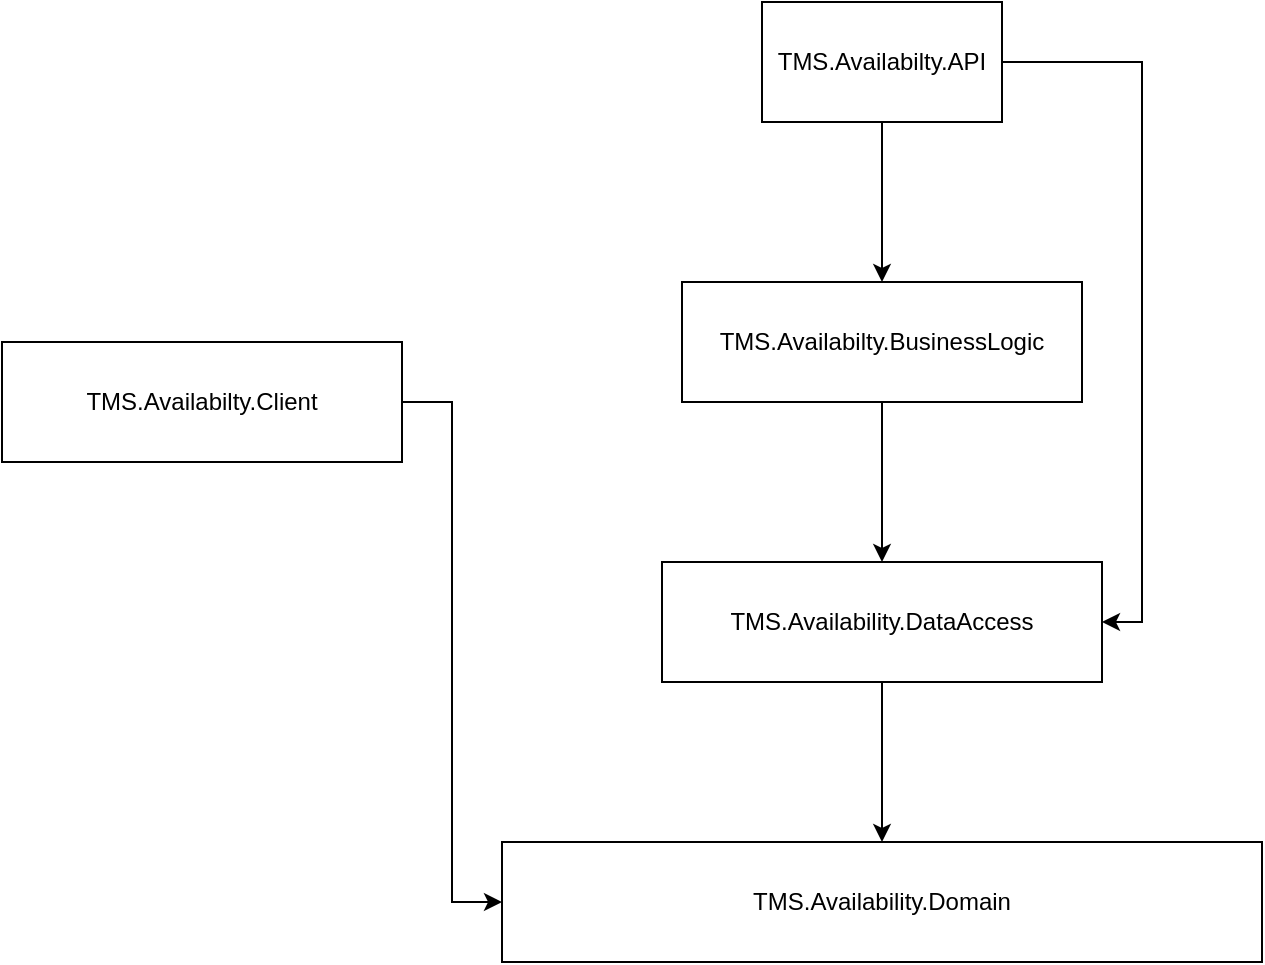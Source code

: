 <mxfile version="20.1.2" type="github">
  <diagram id="6yphp8aoA7_XfXcChLZt" name="Page-1">
    <mxGraphModel dx="1422" dy="754" grid="1" gridSize="10" guides="1" tooltips="1" connect="1" arrows="1" fold="1" page="1" pageScale="1" pageWidth="850" pageHeight="1100" math="0" shadow="0">
      <root>
        <mxCell id="0" />
        <mxCell id="1" parent="0" />
        <mxCell id="TMj-AL9TwiqXuO-eU-_D-4" value="" style="edgeStyle=orthogonalEdgeStyle;rounded=0;orthogonalLoop=1;jettySize=auto;html=1;" edge="1" parent="1" source="TMj-AL9TwiqXuO-eU-_D-2" target="TMj-AL9TwiqXuO-eU-_D-3">
          <mxGeometry relative="1" as="geometry" />
        </mxCell>
        <mxCell id="TMj-AL9TwiqXuO-eU-_D-13" style="edgeStyle=orthogonalEdgeStyle;rounded=0;orthogonalLoop=1;jettySize=auto;html=1;entryX=1;entryY=0.5;entryDx=0;entryDy=0;" edge="1" parent="1" source="TMj-AL9TwiqXuO-eU-_D-2" target="TMj-AL9TwiqXuO-eU-_D-5">
          <mxGeometry relative="1" as="geometry">
            <Array as="points">
              <mxPoint x="690" y="100" />
              <mxPoint x="690" y="380" />
            </Array>
          </mxGeometry>
        </mxCell>
        <mxCell id="TMj-AL9TwiqXuO-eU-_D-2" value="TMS.Availabilty.API" style="rounded=0;whiteSpace=wrap;html=1;" vertex="1" parent="1">
          <mxGeometry x="500" y="70" width="120" height="60" as="geometry" />
        </mxCell>
        <mxCell id="TMj-AL9TwiqXuO-eU-_D-6" value="" style="edgeStyle=orthogonalEdgeStyle;rounded=0;orthogonalLoop=1;jettySize=auto;html=1;" edge="1" parent="1" source="TMj-AL9TwiqXuO-eU-_D-3" target="TMj-AL9TwiqXuO-eU-_D-5">
          <mxGeometry relative="1" as="geometry" />
        </mxCell>
        <mxCell id="TMj-AL9TwiqXuO-eU-_D-3" value="TMS.Availabilty.BusinessLogic" style="whiteSpace=wrap;html=1;rounded=0;" vertex="1" parent="1">
          <mxGeometry x="460" y="210" width="200" height="60" as="geometry" />
        </mxCell>
        <mxCell id="TMj-AL9TwiqXuO-eU-_D-8" value="" style="edgeStyle=orthogonalEdgeStyle;rounded=0;orthogonalLoop=1;jettySize=auto;html=1;" edge="1" parent="1" source="TMj-AL9TwiqXuO-eU-_D-5" target="TMj-AL9TwiqXuO-eU-_D-7">
          <mxGeometry relative="1" as="geometry" />
        </mxCell>
        <mxCell id="TMj-AL9TwiqXuO-eU-_D-5" value="TMS.Availability.DataAccess" style="whiteSpace=wrap;html=1;rounded=0;" vertex="1" parent="1">
          <mxGeometry x="450" y="350" width="220" height="60" as="geometry" />
        </mxCell>
        <mxCell id="TMj-AL9TwiqXuO-eU-_D-7" value="TMS.Availability.Domain" style="whiteSpace=wrap;html=1;rounded=0;" vertex="1" parent="1">
          <mxGeometry x="370" y="490" width="380" height="60" as="geometry" />
        </mxCell>
        <mxCell id="TMj-AL9TwiqXuO-eU-_D-14" style="edgeStyle=orthogonalEdgeStyle;rounded=0;orthogonalLoop=1;jettySize=auto;html=1;entryX=0;entryY=0.5;entryDx=0;entryDy=0;" edge="1" parent="1" source="TMj-AL9TwiqXuO-eU-_D-9" target="TMj-AL9TwiqXuO-eU-_D-7">
          <mxGeometry relative="1" as="geometry" />
        </mxCell>
        <mxCell id="TMj-AL9TwiqXuO-eU-_D-9" value="TMS.Availabilty.Client" style="rounded=0;whiteSpace=wrap;html=1;" vertex="1" parent="1">
          <mxGeometry x="120" y="240" width="200" height="60" as="geometry" />
        </mxCell>
      </root>
    </mxGraphModel>
  </diagram>
</mxfile>
